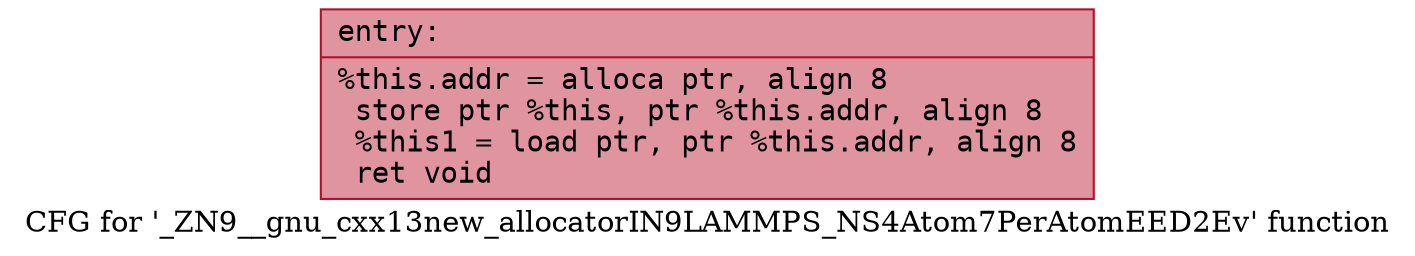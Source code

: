 digraph "CFG for '_ZN9__gnu_cxx13new_allocatorIN9LAMMPS_NS4Atom7PerAtomEED2Ev' function" {
	label="CFG for '_ZN9__gnu_cxx13new_allocatorIN9LAMMPS_NS4Atom7PerAtomEED2Ev' function";

	Node0x55aea91dcea0 [shape=record,color="#b70d28ff", style=filled, fillcolor="#b70d2870" fontname="Courier",label="{entry:\l|  %this.addr = alloca ptr, align 8\l  store ptr %this, ptr %this.addr, align 8\l  %this1 = load ptr, ptr %this.addr, align 8\l  ret void\l}"];
}
